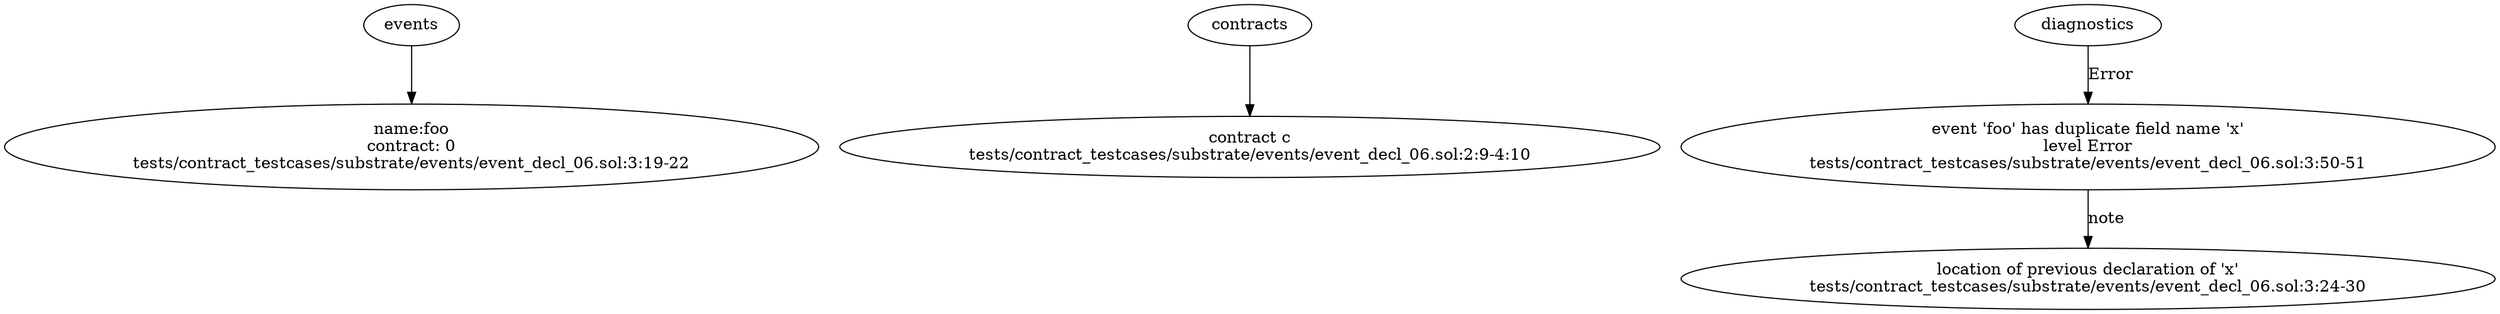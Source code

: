 strict digraph "tests/contract_testcases/substrate/events/event_decl_06.sol" {
	foo [label="name:foo\ncontract: 0\ntests/contract_testcases/substrate/events/event_decl_06.sol:3:19-22"]
	contract [label="contract c\ntests/contract_testcases/substrate/events/event_decl_06.sol:2:9-4:10"]
	diagnostic [label="event 'foo' has duplicate field name 'x'\nlevel Error\ntests/contract_testcases/substrate/events/event_decl_06.sol:3:50-51"]
	note [label="location of previous declaration of 'x'\ntests/contract_testcases/substrate/events/event_decl_06.sol:3:24-30"]
	events -> foo
	contracts -> contract
	diagnostics -> diagnostic [label="Error"]
	diagnostic -> note [label="note"]
}
